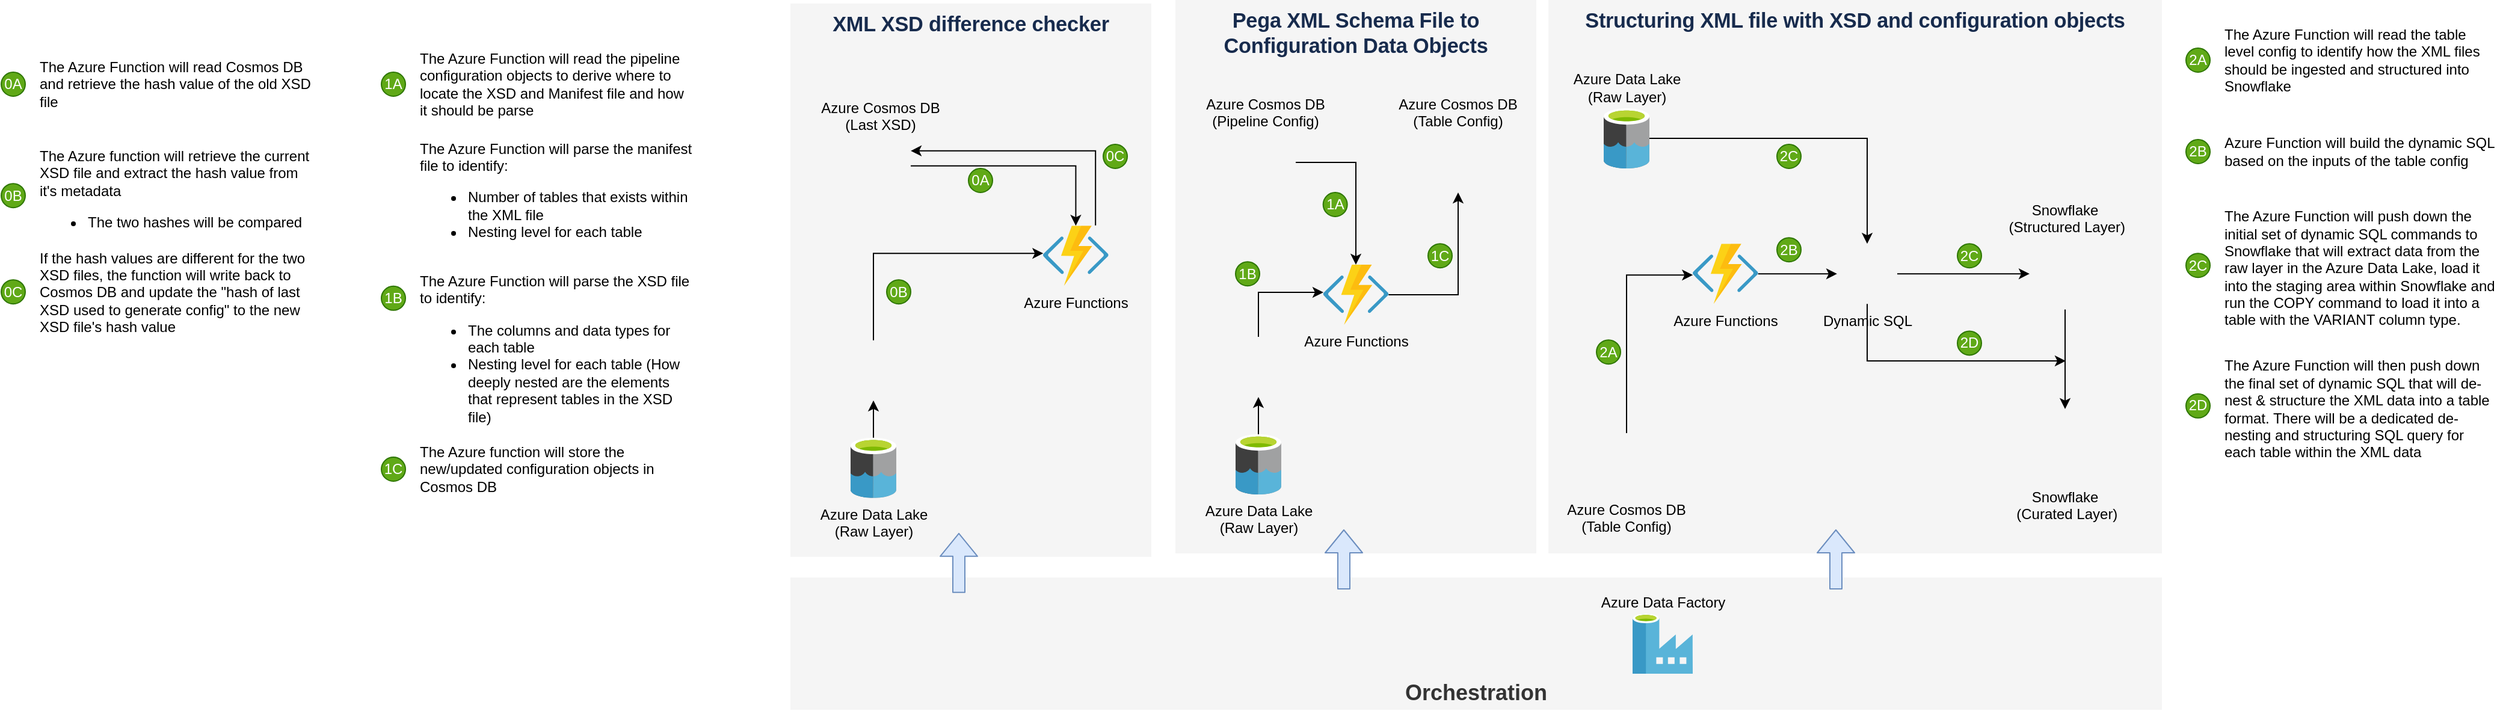 <mxfile version="13.10.1" type="embed"><diagram id="ktT0eM3jNoBVejEE7FmK" name="Page-1"><mxGraphModel dx="1038" dy="1772" grid="1" gridSize="10" guides="1" tooltips="1" connect="1" arrows="1" fold="1" page="1" pageScale="1" pageWidth="827" pageHeight="1169" math="0" shadow="0"><root><mxCell id="0"/><mxCell id="1" parent="0"/><mxCell id="dvmQMgpXowQQUN41ry-9-212" value="&lt;span style=&quot;color: rgb(23 , 43 , 77) ; font-family: , &amp;quot;blinkmacsystemfont&amp;quot; , &amp;quot;segoe ui&amp;quot; , &amp;quot;roboto&amp;quot; , &amp;quot;noto sans&amp;quot; , &amp;quot;ubuntu&amp;quot; , &amp;quot;droid sans&amp;quot; , &amp;quot;helvetica neue&amp;quot; , sans-serif ; font-size: 1.43em ; letter-spacing: -0.008em&quot;&gt;Structuring XML file with XSD and configuration objects&lt;/span&gt;" style="rounded=0;whiteSpace=wrap;html=1;fillColor=#f5f5f5;fontColor=#333333;strokeColor=none;verticalAlign=top;fontStyle=1" parent="1" vertex="1"><mxGeometry x="1460" y="-330" width="510" height="460" as="geometry"/></mxCell><mxCell id="dvmQMgpXowQQUN41ry-9-213" value="&lt;span style=&quot;color: rgb(23 , 43 , 77) ; letter-spacing: -0.008em&quot;&gt;&lt;b&gt;&lt;font style=&quot;font-size: 17.16px&quot;&gt;Pega XML Schema File to Configuration Data Objects&lt;/font&gt;&lt;/b&gt;&lt;/span&gt;" style="rounded=0;whiteSpace=wrap;html=1;fillColor=#f5f5f5;fontColor=#333333;strokeColor=none;verticalAlign=top;" parent="1" vertex="1"><mxGeometry x="1150" y="-330" width="300" height="460" as="geometry"/></mxCell><mxCell id="dvmQMgpXowQQUN41ry-9-214" value="&lt;b&gt;&lt;font style=&quot;font-size: 18px&quot;&gt;Orchestration&lt;/font&gt;&lt;/b&gt;" style="rounded=0;whiteSpace=wrap;html=1;fillColor=#f5f5f5;fontColor=#333333;strokeColor=none;verticalAlign=bottom;" parent="1" vertex="1"><mxGeometry x="830" y="150" width="1140" height="110" as="geometry"/></mxCell><mxCell id="dvmQMgpXowQQUN41ry-9-215" value="Azure Data Factory" style="aspect=fixed;html=1;points=[];align=center;image;fontSize=12;image=img/lib/mscae/Data_Factory.svg;labelBackgroundColor=none;labelPosition=center;verticalLabelPosition=top;verticalAlign=bottom;" parent="1" vertex="1"><mxGeometry x="1530" y="180" width="50" height="50" as="geometry"/></mxCell><mxCell id="dvmQMgpXowQQUN41ry-9-216" style="edgeStyle=orthogonalEdgeStyle;rounded=0;orthogonalLoop=1;jettySize=auto;html=1;" parent="1" source="dvmQMgpXowQQUN41ry-9-238" target="dvmQMgpXowQQUN41ry-9-234" edge="1"><mxGeometry relative="1" as="geometry"/></mxCell><mxCell id="dvmQMgpXowQQUN41ry-9-217" style="edgeStyle=orthogonalEdgeStyle;rounded=0;orthogonalLoop=1;jettySize=auto;html=1;" parent="1" source="dvmQMgpXowQQUN41ry-9-219" target="dvmQMgpXowQQUN41ry-9-228" edge="1"><mxGeometry relative="1" as="geometry"/></mxCell><mxCell id="dvmQMgpXowQQUN41ry-9-218" style="edgeStyle=orthogonalEdgeStyle;rounded=0;orthogonalLoop=1;jettySize=auto;html=1;" parent="1" source="dvmQMgpXowQQUN41ry-9-219" edge="1"><mxGeometry relative="1" as="geometry"><mxPoint x="1890" y="-30" as="targetPoint"/><Array as="points"><mxPoint x="1725" y="-30"/></Array></mxGeometry></mxCell><mxCell id="dvmQMgpXowQQUN41ry-9-219" value="Dynamic SQL" style="shape=image;html=1;verticalAlign=top;verticalLabelPosition=bottom;labelBackgroundColor=none;imageAspect=0;aspect=fixed;image=https://cdn1.iconfinder.com/data/icons/hawcons/32/700048-icon-89-document-file-sql-128.png;labelPosition=center;align=center;" parent="1" vertex="1"><mxGeometry x="1700" y="-127.4" width="50" height="50" as="geometry"/></mxCell><mxCell id="dvmQMgpXowQQUN41ry-9-220" style="edgeStyle=orthogonalEdgeStyle;rounded=0;orthogonalLoop=1;jettySize=auto;html=1;" parent="1" source="dvmQMgpXowQQUN41ry-9-221" target="dvmQMgpXowQQUN41ry-9-238" edge="1"><mxGeometry relative="1" as="geometry"/></mxCell><mxCell id="dvmQMgpXowQQUN41ry-9-221" value="Azure Cosmos DB &#10;(Pipeline Config)" style="shape=image;verticalLabelPosition=top;labelBackgroundColor=none;verticalAlign=bottom;aspect=fixed;imageAspect=0;image=https://www.bobpusateri.com/wp-content/uploads/2018/09/CosmosDB-400.png;labelPosition=center;align=center;" parent="1" vertex="1"><mxGeometry x="1200" y="-220" width="50" height="50" as="geometry"/></mxCell><mxCell id="dvmQMgpXowQQUN41ry-9-222" value="2A" style="ellipse;whiteSpace=wrap;html=1;aspect=fixed;fillColor=#60a917;strokeColor=#2D7600;fontColor=#ffffff;" parent="1" vertex="1"><mxGeometry x="1990" y="-290" width="20" height="20" as="geometry"/></mxCell><mxCell id="dvmQMgpXowQQUN41ry-9-223" value="The Azure Function will read the table level config to identify how the XML files should be ingested and structured into Snowflake" style="text;html=1;strokeColor=none;fillColor=none;align=left;verticalAlign=middle;whiteSpace=wrap;rounded=0;" parent="1" vertex="1"><mxGeometry x="2020" y="-310" width="230" height="60" as="geometry"/></mxCell><mxCell id="dvmQMgpXowQQUN41ry-9-224" value="2B" style="ellipse;whiteSpace=wrap;html=1;aspect=fixed;fillColor=#60a917;strokeColor=#2D7600;fontColor=#ffffff;" parent="1" vertex="1"><mxGeometry x="1990" y="-214" width="20" height="20" as="geometry"/></mxCell><mxCell id="dvmQMgpXowQQUN41ry-9-225" value="Azure Function will build the dynamic SQL based on the inputs of the table config" style="text;html=1;strokeColor=none;fillColor=none;align=left;verticalAlign=middle;whiteSpace=wrap;rounded=0;" parent="1" vertex="1"><mxGeometry x="2020" y="-234" width="230" height="60" as="geometry"/></mxCell><mxCell id="dvmQMgpXowQQUN41ry-9-226" value="Snowflake&#10; (Curated Layer)" style="shape=image;verticalLabelPosition=bottom;labelBackgroundColor=none;verticalAlign=top;aspect=fixed;imageAspect=0;image=https://globalcorporateventuring.com/content/uploads/2018/08/Snowflake_Computing_blue_icon.png;labelPosition=center;align=center;" parent="1" vertex="1"><mxGeometry x="1860" y="10.0" width="59" height="59.41" as="geometry"/></mxCell><mxCell id="dvmQMgpXowQQUN41ry-9-227" style="edgeStyle=orthogonalEdgeStyle;rounded=0;orthogonalLoop=1;jettySize=auto;html=1;" parent="1" source="dvmQMgpXowQQUN41ry-9-228" target="dvmQMgpXowQQUN41ry-9-226" edge="1"><mxGeometry relative="1" as="geometry"/></mxCell><mxCell id="dvmQMgpXowQQUN41ry-9-228" value="Snowflake&#10; (Structured Layer)" style="shape=image;verticalLabelPosition=top;labelBackgroundColor=none;verticalAlign=bottom;aspect=fixed;imageAspect=0;image=https://globalcorporateventuring.com/content/uploads/2018/08/Snowflake_Computing_blue_icon.png;labelPosition=center;align=center;" parent="1" vertex="1"><mxGeometry x="1860" y="-132.11" width="59" height="59.41" as="geometry"/></mxCell><mxCell id="dvmQMgpXowQQUN41ry-9-229" style="edgeStyle=orthogonalEdgeStyle;rounded=0;orthogonalLoop=1;jettySize=auto;html=1;entryX=0.003;entryY=0.52;entryDx=0;entryDy=0;entryPerimeter=0;" parent="1" source="dvmQMgpXowQQUN41ry-9-230" target="dvmQMgpXowQQUN41ry-9-237" edge="1"><mxGeometry relative="1" as="geometry"><Array as="points"><mxPoint x="1525" y="56"/></Array></mxGeometry></mxCell><mxCell id="dvmQMgpXowQQUN41ry-9-230" value="Azure Cosmos DB &#10;(Table Config)" style="shape=image;verticalLabelPosition=bottom;labelBackgroundColor=none;verticalAlign=top;aspect=fixed;imageAspect=0;image=https://www.bobpusateri.com/wp-content/uploads/2018/09/CosmosDB-400.png;labelPosition=center;align=center;" parent="1" vertex="1"><mxGeometry x="1500" y="30" width="50" height="50" as="geometry"/></mxCell><mxCell id="dvmQMgpXowQQUN41ry-9-231" style="edgeStyle=orthogonalEdgeStyle;rounded=0;orthogonalLoop=1;jettySize=auto;html=1;" parent="1" source="dvmQMgpXowQQUN41ry-9-237" target="dvmQMgpXowQQUN41ry-9-219" edge="1"><mxGeometry relative="1" as="geometry"/></mxCell><mxCell id="dvmQMgpXowQQUN41ry-9-232" style="edgeStyle=orthogonalEdgeStyle;rounded=0;orthogonalLoop=1;jettySize=auto;html=1;" parent="1" source="dvmQMgpXowQQUN41ry-9-233" target="dvmQMgpXowQQUN41ry-9-261" edge="1"><mxGeometry relative="1" as="geometry"/></mxCell><mxCell id="dvmQMgpXowQQUN41ry-9-233" value="Azure Data Lake&lt;br&gt;(Raw Layer)" style="aspect=fixed;html=1;points=[];align=center;image;fontSize=12;image=img/lib/mscae/Data_Lake.svg;strokeColor=#FFFFFF;fillColor=#08CEFF;labelBackgroundColor=none;" parent="1" vertex="1"><mxGeometry x="1200" y="31.0" width="38" height="50" as="geometry"/></mxCell><mxCell id="dvmQMgpXowQQUN41ry-9-234" value="Azure Cosmos DB &#10;(Table Config)" style="shape=image;verticalLabelPosition=top;labelBackgroundColor=none;verticalAlign=bottom;aspect=fixed;imageAspect=0;image=https://www.bobpusateri.com/wp-content/uploads/2018/09/CosmosDB-400.png;labelPosition=center;align=center;" parent="1" vertex="1"><mxGeometry x="1360" y="-220" width="50" height="50" as="geometry"/></mxCell><mxCell id="dvmQMgpXowQQUN41ry-9-235" style="edgeStyle=orthogonalEdgeStyle;rounded=0;orthogonalLoop=1;jettySize=auto;html=1;entryX=0.5;entryY=0;entryDx=0;entryDy=0;" parent="1" source="dvmQMgpXowQQUN41ry-9-236" target="dvmQMgpXowQQUN41ry-9-219" edge="1"><mxGeometry relative="1" as="geometry"/></mxCell><mxCell id="dvmQMgpXowQQUN41ry-9-236" value="Azure Data Lake&lt;br&gt;(Raw Layer)" style="aspect=fixed;html=1;points=[];align=center;image;fontSize=12;image=img/lib/mscae/Data_Lake.svg;strokeColor=#FFFFFF;fillColor=#08CEFF;labelBackgroundColor=none;labelPosition=center;verticalLabelPosition=top;verticalAlign=bottom;" parent="1" vertex="1"><mxGeometry x="1506" y="-240.0" width="38" height="50" as="geometry"/></mxCell><mxCell id="dvmQMgpXowQQUN41ry-9-237" value="Azure Functions" style="aspect=fixed;html=1;points=[];align=center;image;fontSize=12;image=img/lib/mscae/Functions.svg;labelBackgroundColor=none;" parent="1" vertex="1"><mxGeometry x="1580" y="-127.4" width="54.35" height="50" as="geometry"/></mxCell><mxCell id="dvmQMgpXowQQUN41ry-9-238" value="Azure Functions" style="aspect=fixed;html=1;points=[];align=center;image;fontSize=12;image=img/lib/mscae/Functions.svg;labelBackgroundColor=none;" parent="1" vertex="1"><mxGeometry x="1272.83" y="-110" width="54.35" height="50" as="geometry"/></mxCell><mxCell id="dvmQMgpXowQQUN41ry-9-239" value="" style="shape=flexArrow;endArrow=classic;html=1;fillColor=#dae8fc;strokeColor=#6c8ebf;" parent="1" edge="1"><mxGeometry width="50" height="50" relative="1" as="geometry"><mxPoint x="1290" y="160" as="sourcePoint"/><mxPoint x="1290" y="110" as="targetPoint"/></mxGeometry></mxCell><mxCell id="dvmQMgpXowQQUN41ry-9-240" value="" style="shape=flexArrow;endArrow=classic;html=1;fillColor=#dae8fc;strokeColor=#6c8ebf;" parent="1" edge="1"><mxGeometry width="50" height="50" relative="1" as="geometry"><mxPoint x="1699" y="160" as="sourcePoint"/><mxPoint x="1699" y="110" as="targetPoint"/></mxGeometry></mxCell><mxCell id="dvmQMgpXowQQUN41ry-9-241" style="edgeStyle=orthogonalEdgeStyle;rounded=0;orthogonalLoop=1;jettySize=auto;html=1;entryX=0.003;entryY=0.46;entryDx=0;entryDy=0;entryPerimeter=0;" parent="1" source="dvmQMgpXowQQUN41ry-9-261" target="dvmQMgpXowQQUN41ry-9-238" edge="1"><mxGeometry relative="1" as="geometry"><Array as="points"><mxPoint x="1219" y="-87"/></Array></mxGeometry></mxCell><mxCell id="dvmQMgpXowQQUN41ry-9-242" value="1B" style="ellipse;whiteSpace=wrap;html=1;aspect=fixed;fillColor=#60a917;strokeColor=#2D7600;fontColor=#ffffff;" parent="1" vertex="1"><mxGeometry x="1200" y="-112.4" width="20" height="20" as="geometry"/></mxCell><mxCell id="dvmQMgpXowQQUN41ry-9-243" value="1A" style="ellipse;whiteSpace=wrap;html=1;aspect=fixed;fillColor=#60a917;strokeColor=#2D7600;fontColor=#ffffff;" parent="1" vertex="1"><mxGeometry x="1272.83" y="-170" width="20" height="20" as="geometry"/></mxCell><mxCell id="dvmQMgpXowQQUN41ry-9-244" value="1C" style="ellipse;whiteSpace=wrap;html=1;aspect=fixed;fillColor=#60a917;strokeColor=#2D7600;fontColor=#ffffff;" parent="1" vertex="1"><mxGeometry x="1360" y="-127.4" width="20" height="20" as="geometry"/></mxCell><mxCell id="dvmQMgpXowQQUN41ry-9-245" value="2C" style="ellipse;whiteSpace=wrap;html=1;aspect=fixed;fillColor=#60a917;strokeColor=#2D7600;fontColor=#ffffff;" parent="1" vertex="1"><mxGeometry x="1650" y="-210" width="20" height="20" as="geometry"/></mxCell><mxCell id="dvmQMgpXowQQUN41ry-9-246" value="2A" style="ellipse;whiteSpace=wrap;html=1;aspect=fixed;fillColor=#60a917;strokeColor=#2D7600;fontColor=#ffffff;" parent="1" vertex="1"><mxGeometry x="1500" y="-47.4" width="20" height="20" as="geometry"/></mxCell><mxCell id="dvmQMgpXowQQUN41ry-9-247" value="2B" style="ellipse;whiteSpace=wrap;html=1;aspect=fixed;fillColor=#60a917;strokeColor=#2D7600;fontColor=#ffffff;" parent="1" vertex="1"><mxGeometry x="1650" y="-132.4" width="20" height="20" as="geometry"/></mxCell><mxCell id="dvmQMgpXowQQUN41ry-9-248" value="2C" style="ellipse;whiteSpace=wrap;html=1;aspect=fixed;fillColor=#60a917;strokeColor=#2D7600;fontColor=#ffffff;" parent="1" vertex="1"><mxGeometry x="1800" y="-127.4" width="20" height="20" as="geometry"/></mxCell><mxCell id="dvmQMgpXowQQUN41ry-9-249" value="2D" style="ellipse;whiteSpace=wrap;html=1;aspect=fixed;fillColor=#60a917;strokeColor=#2D7600;fontColor=#ffffff;" parent="1" vertex="1"><mxGeometry x="1800" y="-54.8" width="20" height="20" as="geometry"/></mxCell><mxCell id="dvmQMgpXowQQUN41ry-9-250" value="1A" style="ellipse;whiteSpace=wrap;html=1;aspect=fixed;fillColor=#60a917;strokeColor=#2D7600;fontColor=#ffffff;" parent="1" vertex="1"><mxGeometry x="490" y="-270" width="20" height="20" as="geometry"/></mxCell><mxCell id="dvmQMgpXowQQUN41ry-9-251" value="The Azure Function will read the pipeline configuration objects to derive where to locate the XSD and Manifest file and how it should be parse" style="text;html=1;strokeColor=none;fillColor=none;align=left;verticalAlign=middle;whiteSpace=wrap;rounded=0;" parent="1" vertex="1"><mxGeometry x="520" y="-290" width="230" height="60" as="geometry"/></mxCell><mxCell id="dvmQMgpXowQQUN41ry-9-252" value="1B" style="ellipse;whiteSpace=wrap;html=1;aspect=fixed;fillColor=#60a917;strokeColor=#2D7600;fontColor=#ffffff;" parent="1" vertex="1"><mxGeometry x="490" y="-92.11" width="20" height="20" as="geometry"/></mxCell><mxCell id="dvmQMgpXowQQUN41ry-9-253" value="&lt;div&gt;The Azure Function will parse the manifest file to identify:&lt;/div&gt;&lt;div&gt;&lt;ul&gt;&lt;li&gt;Number of tables that exists within the XML file&lt;/li&gt;&lt;li&gt;Nesting level for each table&lt;/li&gt;&lt;/ul&gt;&lt;/div&gt;&lt;br&gt;The Azure Function will parse the XSD file to identify:&lt;br&gt;&lt;ul&gt;&lt;li&gt;The columns and data types for each table&lt;/li&gt;&lt;li&gt;Nesting level for each table (How deeply nested are the elements that represent tables in the XSD file)&lt;/li&gt;&lt;/ul&gt;&lt;div&gt;&lt;br&gt;&lt;/div&gt;" style="text;html=1;strokeColor=none;fillColor=none;align=left;verticalAlign=middle;whiteSpace=wrap;rounded=0;" parent="1" vertex="1"><mxGeometry x="520" y="-112.11" width="230" height="60" as="geometry"/></mxCell><mxCell id="dvmQMgpXowQQUN41ry-9-254" value="1C" style="ellipse;whiteSpace=wrap;html=1;aspect=fixed;fillColor=#60a917;strokeColor=#2D7600;fontColor=#ffffff;" parent="1" vertex="1"><mxGeometry x="490" y="50" width="20" height="20" as="geometry"/></mxCell><mxCell id="dvmQMgpXowQQUN41ry-9-255" value="The Azure function will store the new/updated configuration objects in Cosmos DB" style="text;html=1;strokeColor=none;fillColor=none;align=left;verticalAlign=middle;whiteSpace=wrap;rounded=0;" parent="1" vertex="1"><mxGeometry x="520" y="30" width="230" height="60" as="geometry"/></mxCell><mxCell id="dvmQMgpXowQQUN41ry-9-256" value="2C" style="ellipse;whiteSpace=wrap;html=1;aspect=fixed;fillColor=#60a917;strokeColor=#2D7600;fontColor=#ffffff;" parent="1" vertex="1"><mxGeometry x="1990" y="-119.4" width="20" height="20" as="geometry"/></mxCell><mxCell id="dvmQMgpXowQQUN41ry-9-257" value="The Azure Function will push down the initial set of dynamic SQL commands to Snowflake that will extract data from the raw layer in the Azure Data Lake, load it into the staging area within Snowflake and run the COPY command to load it into a table with the VARIANT column type.&amp;nbsp;" style="text;html=1;strokeColor=none;fillColor=none;align=left;verticalAlign=middle;whiteSpace=wrap;rounded=0;" parent="1" vertex="1"><mxGeometry x="2020" y="-137.4" width="230" height="60" as="geometry"/></mxCell><mxCell id="dvmQMgpXowQQUN41ry-9-258" value="2D" style="ellipse;whiteSpace=wrap;html=1;aspect=fixed;fillColor=#60a917;strokeColor=#2D7600;fontColor=#ffffff;" parent="1" vertex="1"><mxGeometry x="1990" y="-2.6" width="20" height="20" as="geometry"/></mxCell><mxCell id="dvmQMgpXowQQUN41ry-9-259" value="The Azure Function will then push down the final set of dynamic SQL that will de-nest &amp;amp; structure the XML data into a table format. There will be a dedicated de-nesting and structuring SQL query for each table within the XML data" style="text;html=1;strokeColor=none;fillColor=none;align=left;verticalAlign=middle;whiteSpace=wrap;rounded=0;" parent="1" vertex="1"><mxGeometry x="2020" y="-20" width="230" height="60" as="geometry"/></mxCell><mxCell id="dvmQMgpXowQQUN41ry-9-260" value="" style="shape=image;html=1;verticalAlign=top;verticalLabelPosition=bottom;labelBackgroundColor=#ffffff;imageAspect=0;aspect=fixed;image=https://cdn1.iconfinder.com/data/icons/hawcons/32/699182-icon-102-document-file-xml-128.png;strokeColor=#FFFFFF;fillColor=#08CEFF;" parent="1" vertex="1"><mxGeometry x="1180" y="-67.4" width="50" height="50" as="geometry"/></mxCell><mxCell id="dvmQMgpXowQQUN41ry-9-261" value="" style="shape=image;html=1;verticalAlign=top;verticalLabelPosition=bottom;labelBackgroundColor=#ffffff;imageAspect=0;aspect=fixed;image=https://cdn1.iconfinder.com/data/icons/hawcons/32/699182-icon-102-document-file-xml-128.png;strokeColor=#FFFFFF;fillColor=#08CEFF;" parent="1" vertex="1"><mxGeometry x="1194" y="-50" width="50" height="50" as="geometry"/></mxCell><mxCell id="dvmQMgpXowQQUN41ry-9-262" value="&lt;span style=&quot;color: rgb(23 , 43 , 77) ; letter-spacing: -0.008em&quot;&gt;&lt;b&gt;&lt;font style=&quot;font-size: 17.16px&quot;&gt;XML XSD difference checker&lt;/font&gt;&lt;/b&gt;&lt;/span&gt;" style="rounded=0;whiteSpace=wrap;html=1;fillColor=#f5f5f5;fontColor=#333333;strokeColor=none;verticalAlign=top;" parent="1" vertex="1"><mxGeometry x="830" y="-327.11" width="300" height="460" as="geometry"/></mxCell><mxCell id="dvmQMgpXowQQUN41ry-9-263" style="edgeStyle=orthogonalEdgeStyle;rounded=0;orthogonalLoop=1;jettySize=auto;html=1;" parent="1" source="dvmQMgpXowQQUN41ry-9-264" target="dvmQMgpXowQQUN41ry-9-269" edge="1"><mxGeometry relative="1" as="geometry"/></mxCell><mxCell id="dvmQMgpXowQQUN41ry-9-264" value="Azure Cosmos DB &#10;(Last XSD)" style="shape=image;verticalLabelPosition=top;labelBackgroundColor=none;verticalAlign=bottom;aspect=fixed;imageAspect=0;image=https://www.bobpusateri.com/wp-content/uploads/2018/09/CosmosDB-400.png;labelPosition=center;align=center;" parent="1" vertex="1"><mxGeometry x="880" y="-217.11" width="50" height="50" as="geometry"/></mxCell><mxCell id="dvmQMgpXowQQUN41ry-9-265" style="edgeStyle=orthogonalEdgeStyle;rounded=0;orthogonalLoop=1;jettySize=auto;html=1;" parent="1" source="dvmQMgpXowQQUN41ry-9-267" target="dvmQMgpXowQQUN41ry-9-276" edge="1"><mxGeometry relative="1" as="geometry"/></mxCell><mxCell id="dvmQMgpXowQQUN41ry-9-267" value="Azure Data Lake&lt;br&gt;(Raw Layer)" style="aspect=fixed;html=1;points=[];align=center;image;fontSize=12;image=img/lib/mscae/Data_Lake.svg;strokeColor=#FFFFFF;fillColor=#08CEFF;labelBackgroundColor=none;" parent="1" vertex="1"><mxGeometry x="880" y="33.89" width="38" height="50" as="geometry"/></mxCell><mxCell id="dvmQMgpXowQQUN41ry-9-268" style="edgeStyle=orthogonalEdgeStyle;rounded=0;orthogonalLoop=1;jettySize=auto;html=1;entryX=1;entryY=0.25;entryDx=0;entryDy=0;exitX=0.802;exitY=-0.004;exitDx=0;exitDy=0;exitPerimeter=0;" parent="1" source="dvmQMgpXowQQUN41ry-9-269" target="dvmQMgpXowQQUN41ry-9-264" edge="1"><mxGeometry relative="1" as="geometry"/></mxCell><mxCell id="dvmQMgpXowQQUN41ry-9-269" value="Azure Functions" style="aspect=fixed;html=1;points=[];align=center;image;fontSize=12;image=img/lib/mscae/Functions.svg;labelBackgroundColor=none;" parent="1" vertex="1"><mxGeometry x="1040" y="-142.4" width="54.35" height="50" as="geometry"/></mxCell><mxCell id="dvmQMgpXowQQUN41ry-9-270" value="" style="shape=flexArrow;endArrow=classic;html=1;fillColor=#dae8fc;strokeColor=#6c8ebf;" parent="1" edge="1"><mxGeometry width="50" height="50" relative="1" as="geometry"><mxPoint x="970" y="162.89" as="sourcePoint"/><mxPoint x="970" y="112.89" as="targetPoint"/></mxGeometry></mxCell><mxCell id="dvmQMgpXowQQUN41ry-9-271" style="edgeStyle=orthogonalEdgeStyle;rounded=0;orthogonalLoop=1;jettySize=auto;html=1;entryX=0.003;entryY=0.46;entryDx=0;entryDy=0;entryPerimeter=0;" parent="1" source="dvmQMgpXowQQUN41ry-9-276" target="dvmQMgpXowQQUN41ry-9-269" edge="1"><mxGeometry relative="1" as="geometry"><Array as="points"><mxPoint x="899" y="-119"/></Array></mxGeometry></mxCell><mxCell id="dvmQMgpXowQQUN41ry-9-272" value="0A" style="ellipse;whiteSpace=wrap;html=1;aspect=fixed;fillColor=#60a917;strokeColor=#2D7600;fontColor=#ffffff;" parent="1" vertex="1"><mxGeometry x="978" y="-190" width="20" height="20" as="geometry"/></mxCell><mxCell id="dvmQMgpXowQQUN41ry-9-273" value="0B" style="ellipse;whiteSpace=wrap;html=1;aspect=fixed;fillColor=#60a917;strokeColor=#2D7600;fontColor=#ffffff;" parent="1" vertex="1"><mxGeometry x="910.0" y="-97.4" width="20" height="20" as="geometry"/></mxCell><mxCell id="dvmQMgpXowQQUN41ry-9-274" value="0C" style="ellipse;whiteSpace=wrap;html=1;aspect=fixed;fillColor=#60a917;strokeColor=#2D7600;fontColor=#ffffff;" parent="1" vertex="1"><mxGeometry x="1090" y="-210" width="20" height="20" as="geometry"/></mxCell><mxCell id="dvmQMgpXowQQUN41ry-9-275" value="" style="shape=image;html=1;verticalAlign=top;verticalLabelPosition=bottom;labelBackgroundColor=#ffffff;imageAspect=0;aspect=fixed;image=https://cdn1.iconfinder.com/data/icons/hawcons/32/699182-icon-102-document-file-xml-128.png;strokeColor=#FFFFFF;fillColor=#08CEFF;" parent="1" vertex="1"><mxGeometry x="860" y="-64.51" width="50" height="50" as="geometry"/></mxCell><mxCell id="dvmQMgpXowQQUN41ry-9-276" value="" style="shape=image;html=1;verticalAlign=top;verticalLabelPosition=bottom;labelBackgroundColor=#ffffff;imageAspect=0;aspect=fixed;image=https://cdn1.iconfinder.com/data/icons/hawcons/32/699182-icon-102-document-file-xml-128.png;strokeColor=#FFFFFF;fillColor=#08CEFF;" parent="1" vertex="1"><mxGeometry x="874" y="-47.11" width="50" height="50" as="geometry"/></mxCell><mxCell id="dvmQMgpXowQQUN41ry-9-280" value="0A" style="ellipse;whiteSpace=wrap;html=1;aspect=fixed;fillColor=#60a917;strokeColor=#2D7600;fontColor=#ffffff;" parent="1" vertex="1"><mxGeometry x="174" y="-270" width="20" height="20" as="geometry"/></mxCell><mxCell id="dvmQMgpXowQQUN41ry-9-281" value="The Azure Function will read Cosmos DB and retrieve the hash value of the old XSD file" style="text;html=1;strokeColor=none;fillColor=none;align=left;verticalAlign=middle;whiteSpace=wrap;rounded=0;" parent="1" vertex="1"><mxGeometry x="204" y="-290" width="230" height="60" as="geometry"/></mxCell><mxCell id="dvmQMgpXowQQUN41ry-9-282" value="0B" style="ellipse;whiteSpace=wrap;html=1;aspect=fixed;fillColor=#60a917;strokeColor=#2D7600;fontColor=#ffffff;" parent="1" vertex="1"><mxGeometry x="174" y="-177.4" width="20" height="20" as="geometry"/></mxCell><mxCell id="dvmQMgpXowQQUN41ry-9-283" value="&lt;div&gt;The Azure function will retrieve the current XSD file and extract the hash value from it's metadata&lt;span&gt;&amp;nbsp;&lt;/span&gt;&lt;/div&gt;&lt;div&gt;&lt;ul&gt;&lt;li&gt;The two hashes will be compared&amp;nbsp;&lt;/li&gt;&lt;/ul&gt;&lt;/div&gt;" style="text;html=1;strokeColor=none;fillColor=none;align=left;verticalAlign=middle;whiteSpace=wrap;rounded=0;" parent="1" vertex="1"><mxGeometry x="204" y="-197.4" width="230" height="60" as="geometry"/></mxCell><mxCell id="dvmQMgpXowQQUN41ry-9-284" value="0C" style="ellipse;whiteSpace=wrap;html=1;aspect=fixed;fillColor=#60a917;strokeColor=#2D7600;fontColor=#ffffff;" parent="1" vertex="1"><mxGeometry x="174" y="-97.4" width="20" height="20" as="geometry"/></mxCell><mxCell id="dvmQMgpXowQQUN41ry-9-285" value="If the hash values are different for the two XSD files, the function will write back to Cosmos DB and update the &quot;hash of last XSD used to generate config&quot; to the new XSD file's hash value" style="text;html=1;strokeColor=none;fillColor=none;align=left;verticalAlign=middle;whiteSpace=wrap;rounded=0;" parent="1" vertex="1"><mxGeometry x="204" y="-117.4" width="230" height="60" as="geometry"/></mxCell></root></mxGraphModel></diagram></mxfile>